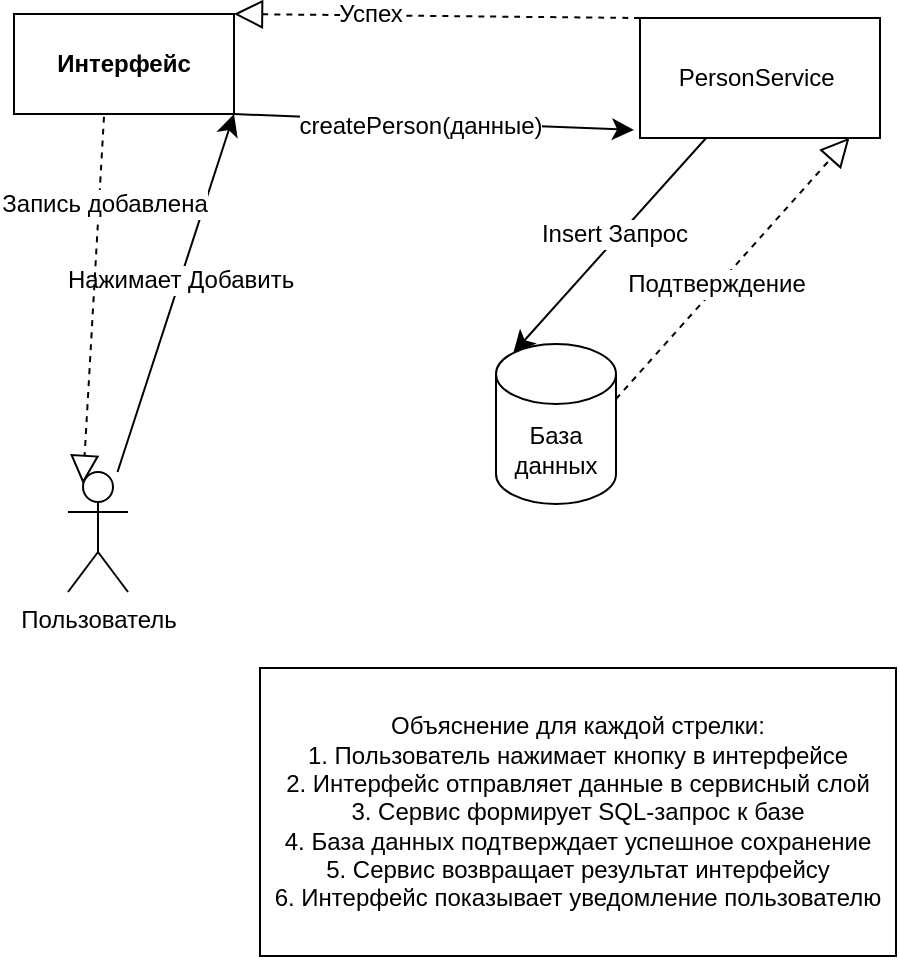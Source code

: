 <mxfile version="26.1.3">
  <diagram name="Страница — 1" id="5XDOROCR2kvGrpsbrqd6">
    <mxGraphModel dx="674" dy="1103" grid="0" gridSize="10" guides="1" tooltips="1" connect="1" arrows="1" fold="1" page="0" pageScale="1" pageWidth="827" pageHeight="1169" math="0" shadow="0">
      <root>
        <mxCell id="0" />
        <mxCell id="1" parent="0" />
        <mxCell id="ERkXkxFaqTjl8pGi7fjD-8" style="edgeStyle=none;curved=1;rounded=0;orthogonalLoop=1;jettySize=auto;html=1;fontSize=12;startSize=8;endSize=8;entryX=1;entryY=1;entryDx=0;entryDy=0;" edge="1" parent="1" source="ERkXkxFaqTjl8pGi7fjD-2" target="ERkXkxFaqTjl8pGi7fjD-3">
          <mxGeometry relative="1" as="geometry">
            <mxPoint x="202" y="-23.6" as="targetPoint" />
          </mxGeometry>
        </mxCell>
        <mxCell id="ERkXkxFaqTjl8pGi7fjD-9" value="Нажимает Добавить" style="edgeLabel;html=1;align=center;verticalAlign=middle;resizable=0;points=[];fontSize=12;" vertex="1" connectable="0" parent="ERkXkxFaqTjl8pGi7fjD-8">
          <mxGeometry x="0.076" relative="1" as="geometry">
            <mxPoint as="offset" />
          </mxGeometry>
        </mxCell>
        <mxCell id="ERkXkxFaqTjl8pGi7fjD-2" value="Пользователь" style="shape=umlActor;verticalLabelPosition=bottom;verticalAlign=top;html=1;" vertex="1" parent="1">
          <mxGeometry x="180" y="154" width="30" height="60" as="geometry" />
        </mxCell>
        <mxCell id="ERkXkxFaqTjl8pGi7fjD-10" style="edgeStyle=none;curved=1;rounded=0;orthogonalLoop=1;jettySize=auto;html=1;fontSize=12;startSize=8;endSize=8;exitX=1;exitY=1;exitDx=0;exitDy=0;" edge="1" parent="1" source="ERkXkxFaqTjl8pGi7fjD-3">
          <mxGeometry relative="1" as="geometry">
            <mxPoint x="463" y="-17" as="targetPoint" />
          </mxGeometry>
        </mxCell>
        <mxCell id="ERkXkxFaqTjl8pGi7fjD-11" value="t" style="edgeLabel;html=1;align=center;verticalAlign=middle;resizable=0;points=[];fontSize=12;" vertex="1" connectable="0" parent="ERkXkxFaqTjl8pGi7fjD-10">
          <mxGeometry x="-0.06" relative="1" as="geometry">
            <mxPoint as="offset" />
          </mxGeometry>
        </mxCell>
        <mxCell id="ERkXkxFaqTjl8pGi7fjD-12" value="createPerson(данные)" style="edgeLabel;html=1;align=center;verticalAlign=middle;resizable=0;points=[];fontSize=12;" vertex="1" connectable="0" parent="ERkXkxFaqTjl8pGi7fjD-10">
          <mxGeometry x="-0.071" y="-2" relative="1" as="geometry">
            <mxPoint as="offset" />
          </mxGeometry>
        </mxCell>
        <mxCell id="ERkXkxFaqTjl8pGi7fjD-3" value="&lt;b&gt;Интерфейс&lt;/b&gt;" style="html=1;whiteSpace=wrap;" vertex="1" parent="1">
          <mxGeometry x="153" y="-75" width="110" height="50" as="geometry" />
        </mxCell>
        <mxCell id="ERkXkxFaqTjl8pGi7fjD-4" value="PersonService&amp;nbsp;" style="rounded=0;whiteSpace=wrap;html=1;" vertex="1" parent="1">
          <mxGeometry x="466" y="-73" width="120" height="60" as="geometry" />
        </mxCell>
        <mxCell id="ERkXkxFaqTjl8pGi7fjD-7" value="База данных" style="shape=cylinder3;whiteSpace=wrap;html=1;boundedLbl=1;backgroundOutline=1;size=15;" vertex="1" parent="1">
          <mxGeometry x="394" y="90" width="60" height="80" as="geometry" />
        </mxCell>
        <mxCell id="ERkXkxFaqTjl8pGi7fjD-13" style="edgeStyle=none;curved=1;rounded=0;orthogonalLoop=1;jettySize=auto;html=1;entryX=0.145;entryY=0;entryDx=0;entryDy=4.35;entryPerimeter=0;fontSize=12;startSize=8;endSize=8;" edge="1" parent="1" source="ERkXkxFaqTjl8pGi7fjD-4" target="ERkXkxFaqTjl8pGi7fjD-7">
          <mxGeometry relative="1" as="geometry" />
        </mxCell>
        <mxCell id="ERkXkxFaqTjl8pGi7fjD-14" value="Insert Запрос" style="edgeLabel;html=1;align=center;verticalAlign=middle;resizable=0;points=[];fontSize=12;" vertex="1" connectable="0" parent="ERkXkxFaqTjl8pGi7fjD-13">
          <mxGeometry x="-0.081" y="-2" relative="1" as="geometry">
            <mxPoint as="offset" />
          </mxGeometry>
        </mxCell>
        <mxCell id="ERkXkxFaqTjl8pGi7fjD-15" value="" style="endArrow=block;dashed=1;endFill=0;endSize=12;html=1;rounded=0;fontSize=12;curved=1;exitX=1;exitY=0;exitDx=0;exitDy=27.5;exitPerimeter=0;entryX=0.873;entryY=0.997;entryDx=0;entryDy=0;entryPerimeter=0;" edge="1" parent="1" source="ERkXkxFaqTjl8pGi7fjD-7" target="ERkXkxFaqTjl8pGi7fjD-4">
          <mxGeometry width="160" relative="1" as="geometry">
            <mxPoint x="240" y="111" as="sourcePoint" />
            <mxPoint x="400" y="111" as="targetPoint" />
          </mxGeometry>
        </mxCell>
        <mxCell id="ERkXkxFaqTjl8pGi7fjD-16" value="Подтверждение" style="edgeLabel;html=1;align=center;verticalAlign=middle;resizable=0;points=[];fontSize=12;" vertex="1" connectable="0" parent="ERkXkxFaqTjl8pGi7fjD-15">
          <mxGeometry x="-0.127" y="1" relative="1" as="geometry">
            <mxPoint as="offset" />
          </mxGeometry>
        </mxCell>
        <mxCell id="ERkXkxFaqTjl8pGi7fjD-17" value="" style="endArrow=block;dashed=1;endFill=0;endSize=12;html=1;rounded=0;fontSize=12;curved=1;exitX=0;exitY=0;exitDx=0;exitDy=0;entryX=1;entryY=0;entryDx=0;entryDy=0;" edge="1" parent="1" source="ERkXkxFaqTjl8pGi7fjD-4" target="ERkXkxFaqTjl8pGi7fjD-3">
          <mxGeometry width="160" relative="1" as="geometry">
            <mxPoint x="240" y="111" as="sourcePoint" />
            <mxPoint x="400" y="111" as="targetPoint" />
          </mxGeometry>
        </mxCell>
        <mxCell id="ERkXkxFaqTjl8pGi7fjD-18" value="Успех" style="edgeLabel;html=1;align=center;verticalAlign=middle;resizable=0;points=[];fontSize=12;" vertex="1" connectable="0" parent="ERkXkxFaqTjl8pGi7fjD-17">
          <mxGeometry x="0.332" y="-1" relative="1" as="geometry">
            <mxPoint as="offset" />
          </mxGeometry>
        </mxCell>
        <mxCell id="ERkXkxFaqTjl8pGi7fjD-19" value="" style="endArrow=block;dashed=1;endFill=0;endSize=12;html=1;rounded=0;fontSize=12;curved=1;exitX=0.409;exitY=1.028;exitDx=0;exitDy=0;entryX=0.25;entryY=0.1;entryDx=0;entryDy=0;entryPerimeter=0;exitPerimeter=0;" edge="1" parent="1" source="ERkXkxFaqTjl8pGi7fjD-3" target="ERkXkxFaqTjl8pGi7fjD-2">
          <mxGeometry width="160" relative="1" as="geometry">
            <mxPoint x="240" y="111" as="sourcePoint" />
            <mxPoint x="400" y="111" as="targetPoint" />
          </mxGeometry>
        </mxCell>
        <mxCell id="ERkXkxFaqTjl8pGi7fjD-20" value="Запись добавлена" style="edgeLabel;html=1;align=center;verticalAlign=middle;resizable=0;points=[];fontSize=12;" vertex="1" connectable="0" parent="ERkXkxFaqTjl8pGi7fjD-19">
          <mxGeometry x="-0.533" y="2" relative="1" as="geometry">
            <mxPoint as="offset" />
          </mxGeometry>
        </mxCell>
        <mxCell id="ERkXkxFaqTjl8pGi7fjD-21" value="&lt;div&gt;Объяснение для каждой стрелки:&lt;/div&gt;&lt;div&gt;1. Пользователь нажимает кнопку в интерфейсе&lt;/div&gt;&lt;div&gt;2. Интерфейс отправляет данные в сервисный слой&lt;/div&gt;&lt;div&gt;3. Сервис формирует SQL-запрос к базе&lt;/div&gt;&lt;div&gt;4. База данных подтверждает успешное сохранение&lt;/div&gt;&lt;div&gt;5. Сервис возвращает результат интерфейсу&lt;/div&gt;&lt;div&gt;6. Интерфейс показывает уведомление пользователю&lt;/div&gt;" style="rounded=0;whiteSpace=wrap;html=1;" vertex="1" parent="1">
          <mxGeometry x="276" y="252" width="318" height="144" as="geometry" />
        </mxCell>
      </root>
    </mxGraphModel>
  </diagram>
</mxfile>
